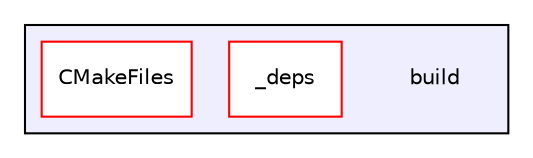 digraph "build" {
  compound=true
  node [ fontsize="10", fontname="Helvetica"];
  edge [ labelfontsize="10", labelfontname="Helvetica"];
  subgraph clusterdir_4fef79e7177ba769987a8da36c892c5f {
    graph [ bgcolor="#eeeeff", pencolor="black", label="" URL="dir_4fef79e7177ba769987a8da36c892c5f.html"];
    dir_4fef79e7177ba769987a8da36c892c5f [shape=plaintext label="build"];
  dir_a57a94e38c03835eed49274b75b0176d [shape=box label="_deps" fillcolor="white" style="filled" color="red" URL="dir_a57a94e38c03835eed49274b75b0176d.html"];
  dir_63772b626f2709090f0bdca0f40827b4 [shape=box label="CMakeFiles" fillcolor="white" style="filled" color="red" URL="dir_63772b626f2709090f0bdca0f40827b4.html"];
  }
}
